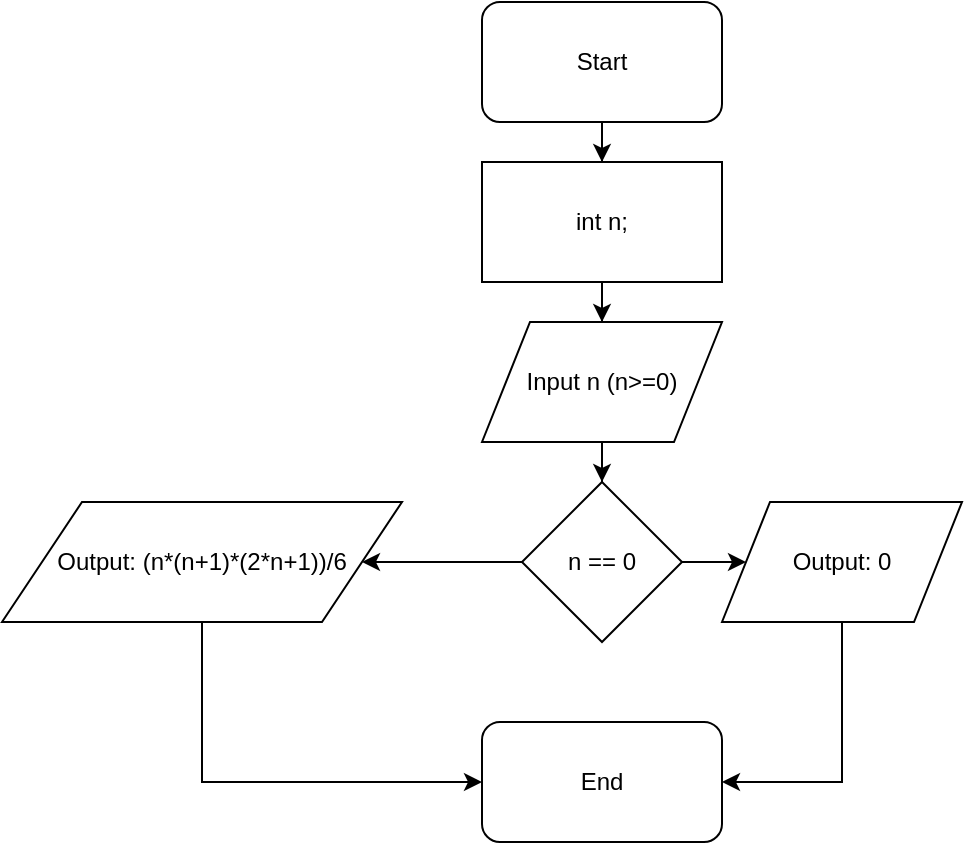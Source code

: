 <mxfile version="12.1.9" type="device" pages="1"><diagram id="GkCMT1483Dj0dLig-rd2" name="Page-1"><mxGraphModel dx="2114" dy="514" grid="1" gridSize="10" guides="1" tooltips="1" connect="1" arrows="1" fold="1" page="1" pageScale="1" pageWidth="850" pageHeight="1100" math="0" shadow="0"><root><mxCell id="0"/><mxCell id="1" parent="0"/><mxCell id="fEzdzlkhgXttweFbF1OZ-10" value="" style="edgeStyle=orthogonalEdgeStyle;rounded=0;orthogonalLoop=1;jettySize=auto;html=1;" edge="1" parent="1" source="fEzdzlkhgXttweFbF1OZ-1" target="fEzdzlkhgXttweFbF1OZ-3"><mxGeometry relative="1" as="geometry"/></mxCell><mxCell id="fEzdzlkhgXttweFbF1OZ-1" value="Start" style="rounded=1;whiteSpace=wrap;html=1;" vertex="1" parent="1"><mxGeometry x="20" y="20" width="120" height="60" as="geometry"/></mxCell><mxCell id="fEzdzlkhgXttweFbF1OZ-11" value="" style="edgeStyle=orthogonalEdgeStyle;rounded=0;orthogonalLoop=1;jettySize=auto;html=1;" edge="1" parent="1" source="fEzdzlkhgXttweFbF1OZ-3" target="fEzdzlkhgXttweFbF1OZ-4"><mxGeometry relative="1" as="geometry"/></mxCell><mxCell id="fEzdzlkhgXttweFbF1OZ-3" value="int n;" style="rounded=0;whiteSpace=wrap;html=1;" vertex="1" parent="1"><mxGeometry x="20" y="100" width="120" height="60" as="geometry"/></mxCell><mxCell id="fEzdzlkhgXttweFbF1OZ-12" value="" style="edgeStyle=orthogonalEdgeStyle;rounded=0;orthogonalLoop=1;jettySize=auto;html=1;" edge="1" parent="1" source="fEzdzlkhgXttweFbF1OZ-4" target="fEzdzlkhgXttweFbF1OZ-8"><mxGeometry relative="1" as="geometry"/></mxCell><mxCell id="fEzdzlkhgXttweFbF1OZ-4" value="Input n (n&amp;gt;=0)" style="shape=parallelogram;perimeter=parallelogramPerimeter;whiteSpace=wrap;html=1;" vertex="1" parent="1"><mxGeometry x="20" y="180" width="120" height="60" as="geometry"/></mxCell><mxCell id="fEzdzlkhgXttweFbF1OZ-13" value="" style="edgeStyle=orthogonalEdgeStyle;rounded=0;orthogonalLoop=1;jettySize=auto;html=1;" edge="1" parent="1" source="fEzdzlkhgXttweFbF1OZ-8" target="fEzdzlkhgXttweFbF1OZ-9"><mxGeometry relative="1" as="geometry"/></mxCell><mxCell id="fEzdzlkhgXttweFbF1OZ-15" value="" style="edgeStyle=orthogonalEdgeStyle;rounded=0;orthogonalLoop=1;jettySize=auto;html=1;" edge="1" parent="1" source="fEzdzlkhgXttweFbF1OZ-8"><mxGeometry relative="1" as="geometry"><mxPoint x="-40" y="300" as="targetPoint"/></mxGeometry></mxCell><mxCell id="fEzdzlkhgXttweFbF1OZ-8" value="n == 0" style="rhombus;whiteSpace=wrap;html=1;" vertex="1" parent="1"><mxGeometry x="40" y="260" width="80" height="80" as="geometry"/></mxCell><mxCell id="fEzdzlkhgXttweFbF1OZ-21" value="" style="edgeStyle=orthogonalEdgeStyle;rounded=0;orthogonalLoop=1;jettySize=auto;html=1;entryX=1;entryY=0.5;entryDx=0;entryDy=0;" edge="1" parent="1" source="fEzdzlkhgXttweFbF1OZ-9" target="fEzdzlkhgXttweFbF1OZ-17"><mxGeometry relative="1" as="geometry"><mxPoint x="200" y="410" as="targetPoint"/></mxGeometry></mxCell><mxCell id="fEzdzlkhgXttweFbF1OZ-9" value="Output: 0" style="shape=parallelogram;perimeter=parallelogramPerimeter;whiteSpace=wrap;html=1;" vertex="1" parent="1"><mxGeometry x="140" y="270" width="120" height="60" as="geometry"/></mxCell><mxCell id="fEzdzlkhgXttweFbF1OZ-19" value="" style="edgeStyle=orthogonalEdgeStyle;rounded=0;orthogonalLoop=1;jettySize=auto;html=1;entryX=0;entryY=0.5;entryDx=0;entryDy=0;" edge="1" parent="1" source="fEzdzlkhgXttweFbF1OZ-16" target="fEzdzlkhgXttweFbF1OZ-17"><mxGeometry relative="1" as="geometry"><mxPoint x="-120" y="410" as="targetPoint"/><Array as="points"><mxPoint x="-120" y="410"/></Array></mxGeometry></mxCell><mxCell id="fEzdzlkhgXttweFbF1OZ-16" value="Output: (n*(n+1)*(2*n+1))/6" style="shape=parallelogram;perimeter=parallelogramPerimeter;whiteSpace=wrap;html=1;" vertex="1" parent="1"><mxGeometry x="-220" y="270" width="200" height="60" as="geometry"/></mxCell><mxCell id="fEzdzlkhgXttweFbF1OZ-17" value="End" style="rounded=1;whiteSpace=wrap;html=1;" vertex="1" parent="1"><mxGeometry x="20" y="380" width="120" height="60" as="geometry"/></mxCell></root></mxGraphModel></diagram></mxfile>
